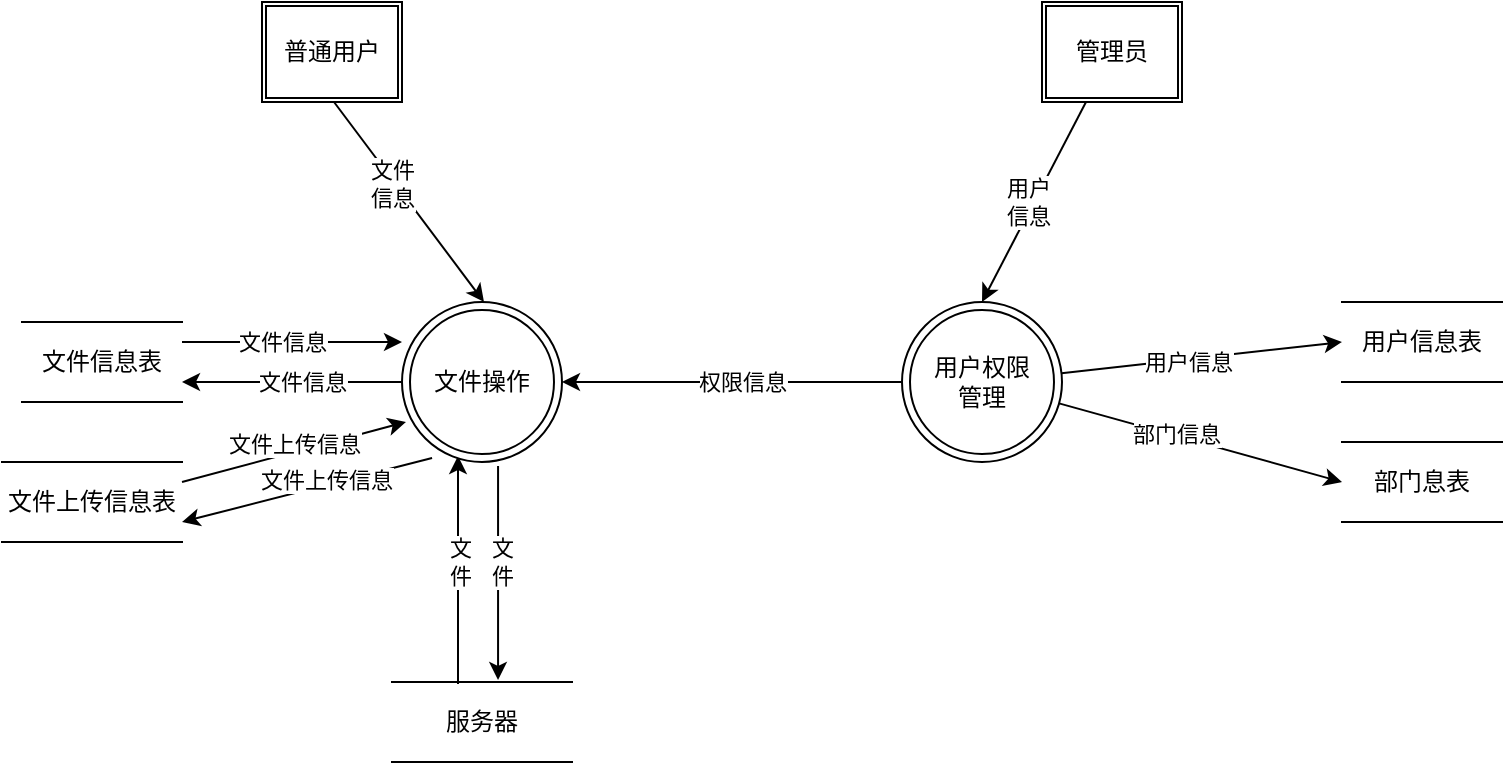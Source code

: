 <mxfile version="15.4.3" type="github">
  <diagram id="jTyqnOY4CSZY5J-jKBLQ" name="Page-1">
    <mxGraphModel dx="1935" dy="1651" grid="1" gridSize="10" guides="1" tooltips="1" connect="1" arrows="1" fold="1" page="1" pageScale="1" pageWidth="827" pageHeight="1169" math="0" shadow="0">
      <root>
        <mxCell id="0" />
        <mxCell id="1" parent="0" />
        <mxCell id="tQEb7yG2iG1s_vNv8sm0-181" style="edgeStyle=none;rounded=0;orthogonalLoop=1;jettySize=auto;html=1;entryX=0.35;entryY=0.963;entryDx=0;entryDy=0;entryPerimeter=0;" edge="1" parent="1" target="tQEb7yG2iG1s_vNv8sm0-190">
          <mxGeometry relative="1" as="geometry">
            <mxPoint x="148" y="121" as="sourcePoint" />
            <Array as="points">
              <mxPoint x="148" y="60" />
            </Array>
          </mxGeometry>
        </mxCell>
        <mxCell id="tQEb7yG2iG1s_vNv8sm0-182" value="文&lt;br&gt;件" style="edgeLabel;html=1;align=center;verticalAlign=middle;resizable=0;points=[];" vertex="1" connectable="0" parent="tQEb7yG2iG1s_vNv8sm0-181">
          <mxGeometry x="0.299" y="-1" relative="1" as="geometry">
            <mxPoint y="13" as="offset" />
          </mxGeometry>
        </mxCell>
        <mxCell id="tQEb7yG2iG1s_vNv8sm0-183" value="服务器" style="shape=partialRectangle;whiteSpace=wrap;html=1;left=0;right=0;fillColor=none;" vertex="1" parent="1">
          <mxGeometry x="115" y="120" width="90" height="40" as="geometry" />
        </mxCell>
        <mxCell id="tQEb7yG2iG1s_vNv8sm0-184" style="edgeStyle=none;rounded=0;orthogonalLoop=1;jettySize=auto;html=1;exitX=0.588;exitY=1.025;exitDx=0;exitDy=0;exitPerimeter=0;entryX=0.578;entryY=-0.025;entryDx=0;entryDy=0;entryPerimeter=0;" edge="1" parent="1">
          <mxGeometry relative="1" as="geometry">
            <mxPoint x="168.04" y="12" as="sourcePoint" />
            <mxPoint x="168.02" y="119" as="targetPoint" />
          </mxGeometry>
        </mxCell>
        <mxCell id="tQEb7yG2iG1s_vNv8sm0-185" value="文&lt;br&gt;件" style="edgeLabel;html=1;align=center;verticalAlign=middle;resizable=0;points=[];" vertex="1" connectable="0" parent="tQEb7yG2iG1s_vNv8sm0-184">
          <mxGeometry x="0.327" y="1" relative="1" as="geometry">
            <mxPoint x="1" y="-23" as="offset" />
          </mxGeometry>
        </mxCell>
        <mxCell id="tQEb7yG2iG1s_vNv8sm0-186" style="edgeStyle=none;rounded=0;orthogonalLoop=1;jettySize=auto;html=1;entryX=1;entryY=0.75;entryDx=0;entryDy=0;" edge="1" parent="1" source="tQEb7yG2iG1s_vNv8sm0-190" target="tQEb7yG2iG1s_vNv8sm0-208">
          <mxGeometry relative="1" as="geometry" />
        </mxCell>
        <mxCell id="tQEb7yG2iG1s_vNv8sm0-187" value="文件信息" style="edgeLabel;html=1;align=center;verticalAlign=middle;resizable=0;points=[];" vertex="1" connectable="0" parent="tQEb7yG2iG1s_vNv8sm0-186">
          <mxGeometry x="-0.345" y="-2" relative="1" as="geometry">
            <mxPoint x="-14" y="2" as="offset" />
          </mxGeometry>
        </mxCell>
        <mxCell id="tQEb7yG2iG1s_vNv8sm0-188" style="edgeStyle=none;rounded=0;orthogonalLoop=1;jettySize=auto;html=1;entryX=1;entryY=0.75;entryDx=0;entryDy=0;exitX=0.188;exitY=0.975;exitDx=0;exitDy=0;exitPerimeter=0;" edge="1" parent="1" source="tQEb7yG2iG1s_vNv8sm0-190" target="tQEb7yG2iG1s_vNv8sm0-211">
          <mxGeometry relative="1" as="geometry" />
        </mxCell>
        <mxCell id="tQEb7yG2iG1s_vNv8sm0-189" value="&lt;span style=&quot;font-family: &amp;#34;helvetica&amp;#34;&quot;&gt;文件上传信息&lt;/span&gt;" style="edgeLabel;html=1;align=center;verticalAlign=middle;resizable=0;points=[];" vertex="1" connectable="0" parent="tQEb7yG2iG1s_vNv8sm0-188">
          <mxGeometry x="-0.324" relative="1" as="geometry">
            <mxPoint x="-11" as="offset" />
          </mxGeometry>
        </mxCell>
        <mxCell id="tQEb7yG2iG1s_vNv8sm0-190" value="文件操作" style="ellipse;shape=doubleEllipse;whiteSpace=wrap;html=1;aspect=fixed;" vertex="1" parent="1">
          <mxGeometry x="120" y="-70" width="80" height="80" as="geometry" />
        </mxCell>
        <mxCell id="tQEb7yG2iG1s_vNv8sm0-191" style="edgeStyle=none;rounded=0;orthogonalLoop=1;jettySize=auto;html=1;entryX=0.5;entryY=0;entryDx=0;entryDy=0;" edge="1" parent="1" source="tQEb7yG2iG1s_vNv8sm0-193" target="tQEb7yG2iG1s_vNv8sm0-203">
          <mxGeometry relative="1" as="geometry" />
        </mxCell>
        <mxCell id="tQEb7yG2iG1s_vNv8sm0-192" value="用户&lt;br&gt;信息" style="edgeLabel;html=1;align=center;verticalAlign=middle;resizable=0;points=[];" vertex="1" connectable="0" parent="tQEb7yG2iG1s_vNv8sm0-191">
          <mxGeometry x="0.175" y="3" relative="1" as="geometry">
            <mxPoint x="-1" y="-10" as="offset" />
          </mxGeometry>
        </mxCell>
        <mxCell id="tQEb7yG2iG1s_vNv8sm0-193" value="管理员" style="shape=ext;double=1;rounded=0;whiteSpace=wrap;html=1;" vertex="1" parent="1">
          <mxGeometry x="440" y="-220" width="70" height="50" as="geometry" />
        </mxCell>
        <mxCell id="tQEb7yG2iG1s_vNv8sm0-194" style="edgeStyle=none;rounded=0;orthogonalLoop=1;jettySize=auto;html=1;entryX=0.5;entryY=0;entryDx=0;entryDy=0;exitX=0.5;exitY=1;exitDx=0;exitDy=0;" edge="1" parent="1">
          <mxGeometry relative="1" as="geometry">
            <mxPoint x="86" y="-170" as="sourcePoint" />
            <mxPoint x="161" y="-70" as="targetPoint" />
          </mxGeometry>
        </mxCell>
        <mxCell id="tQEb7yG2iG1s_vNv8sm0-195" value="文件&lt;br&gt;信息" style="edgeLabel;html=1;align=center;verticalAlign=middle;resizable=0;points=[];" vertex="1" connectable="0" parent="tQEb7yG2iG1s_vNv8sm0-194">
          <mxGeometry x="-0.2" y="-1" relative="1" as="geometry">
            <mxPoint as="offset" />
          </mxGeometry>
        </mxCell>
        <mxCell id="tQEb7yG2iG1s_vNv8sm0-196" value="普通用户" style="shape=ext;double=1;rounded=0;whiteSpace=wrap;html=1;" vertex="1" parent="1">
          <mxGeometry x="50" y="-220" width="70" height="50" as="geometry" />
        </mxCell>
        <mxCell id="tQEb7yG2iG1s_vNv8sm0-197" style="edgeStyle=none;rounded=0;orthogonalLoop=1;jettySize=auto;html=1;entryX=0;entryY=0.5;entryDx=0;entryDy=0;" edge="1" parent="1" source="tQEb7yG2iG1s_vNv8sm0-203" target="tQEb7yG2iG1s_vNv8sm0-204">
          <mxGeometry relative="1" as="geometry" />
        </mxCell>
        <mxCell id="tQEb7yG2iG1s_vNv8sm0-198" value="用户信息" style="edgeLabel;html=1;align=center;verticalAlign=middle;resizable=0;points=[];" vertex="1" connectable="0" parent="tQEb7yG2iG1s_vNv8sm0-197">
          <mxGeometry x="-0.398" relative="1" as="geometry">
            <mxPoint x="21" y="-1" as="offset" />
          </mxGeometry>
        </mxCell>
        <mxCell id="tQEb7yG2iG1s_vNv8sm0-199" style="edgeStyle=none;rounded=0;orthogonalLoop=1;jettySize=auto;html=1;entryX=0;entryY=0.5;entryDx=0;entryDy=0;" edge="1" parent="1" source="tQEb7yG2iG1s_vNv8sm0-203" target="tQEb7yG2iG1s_vNv8sm0-205">
          <mxGeometry relative="1" as="geometry" />
        </mxCell>
        <mxCell id="tQEb7yG2iG1s_vNv8sm0-200" value="部门信息" style="edgeLabel;html=1;align=center;verticalAlign=middle;resizable=0;points=[];" vertex="1" connectable="0" parent="tQEb7yG2iG1s_vNv8sm0-199">
          <mxGeometry x="-0.176" y="1" relative="1" as="geometry">
            <mxPoint as="offset" />
          </mxGeometry>
        </mxCell>
        <mxCell id="tQEb7yG2iG1s_vNv8sm0-201" style="edgeStyle=none;rounded=0;orthogonalLoop=1;jettySize=auto;html=1;" edge="1" parent="1" source="tQEb7yG2iG1s_vNv8sm0-203" target="tQEb7yG2iG1s_vNv8sm0-190">
          <mxGeometry relative="1" as="geometry" />
        </mxCell>
        <mxCell id="tQEb7yG2iG1s_vNv8sm0-202" value="权限信息" style="edgeLabel;html=1;align=center;verticalAlign=middle;resizable=0;points=[];" vertex="1" connectable="0" parent="tQEb7yG2iG1s_vNv8sm0-201">
          <mxGeometry x="0.247" y="-1" relative="1" as="geometry">
            <mxPoint x="26" y="1" as="offset" />
          </mxGeometry>
        </mxCell>
        <mxCell id="tQEb7yG2iG1s_vNv8sm0-203" value="用户权限&lt;br&gt;管理" style="ellipse;shape=doubleEllipse;whiteSpace=wrap;html=1;aspect=fixed;" vertex="1" parent="1">
          <mxGeometry x="370" y="-70" width="80" height="80" as="geometry" />
        </mxCell>
        <mxCell id="tQEb7yG2iG1s_vNv8sm0-204" value="用户信息表" style="shape=partialRectangle;whiteSpace=wrap;html=1;left=0;right=0;fillColor=none;" vertex="1" parent="1">
          <mxGeometry x="590" y="-70" width="80" height="40" as="geometry" />
        </mxCell>
        <mxCell id="tQEb7yG2iG1s_vNv8sm0-205" value="部门息表" style="shape=partialRectangle;whiteSpace=wrap;html=1;left=0;right=0;fillColor=none;" vertex="1" parent="1">
          <mxGeometry x="590" width="80" height="40" as="geometry" />
        </mxCell>
        <mxCell id="tQEb7yG2iG1s_vNv8sm0-206" style="edgeStyle=none;rounded=0;orthogonalLoop=1;jettySize=auto;html=1;exitX=1;exitY=0.25;exitDx=0;exitDy=0;" edge="1" parent="1" source="tQEb7yG2iG1s_vNv8sm0-208">
          <mxGeometry relative="1" as="geometry">
            <mxPoint x="120" y="-50" as="targetPoint" />
          </mxGeometry>
        </mxCell>
        <mxCell id="tQEb7yG2iG1s_vNv8sm0-207" value="文件信息" style="edgeLabel;html=1;align=center;verticalAlign=middle;resizable=0;points=[];" vertex="1" connectable="0" parent="tQEb7yG2iG1s_vNv8sm0-206">
          <mxGeometry x="-0.418" y="-2" relative="1" as="geometry">
            <mxPoint x="18" y="-2" as="offset" />
          </mxGeometry>
        </mxCell>
        <mxCell id="tQEb7yG2iG1s_vNv8sm0-208" value="文件信息表" style="shape=partialRectangle;whiteSpace=wrap;html=1;left=0;right=0;fillColor=none;" vertex="1" parent="1">
          <mxGeometry x="-70" y="-60" width="80" height="40" as="geometry" />
        </mxCell>
        <mxCell id="tQEb7yG2iG1s_vNv8sm0-209" style="edgeStyle=none;rounded=0;orthogonalLoop=1;jettySize=auto;html=1;exitX=1;exitY=0.25;exitDx=0;exitDy=0;entryX=0.025;entryY=0.75;entryDx=0;entryDy=0;entryPerimeter=0;" edge="1" parent="1" source="tQEb7yG2iG1s_vNv8sm0-211" target="tQEb7yG2iG1s_vNv8sm0-190">
          <mxGeometry relative="1" as="geometry">
            <mxPoint x="120" y="-10" as="targetPoint" />
          </mxGeometry>
        </mxCell>
        <mxCell id="tQEb7yG2iG1s_vNv8sm0-210" value="&lt;span style=&quot;font-family: &amp;#34;helvetica&amp;#34;&quot;&gt;文件上传信息&lt;/span&gt;" style="edgeLabel;html=1;align=center;verticalAlign=middle;resizable=0;points=[];" vertex="1" connectable="0" parent="tQEb7yG2iG1s_vNv8sm0-209">
          <mxGeometry x="-0.214" y="-5" relative="1" as="geometry">
            <mxPoint x="11" y="-12" as="offset" />
          </mxGeometry>
        </mxCell>
        <mxCell id="tQEb7yG2iG1s_vNv8sm0-211" value="文件上传信息表" style="shape=partialRectangle;whiteSpace=wrap;html=1;left=0;right=0;fillColor=none;" vertex="1" parent="1">
          <mxGeometry x="-80" y="10" width="90" height="40" as="geometry" />
        </mxCell>
      </root>
    </mxGraphModel>
  </diagram>
</mxfile>
